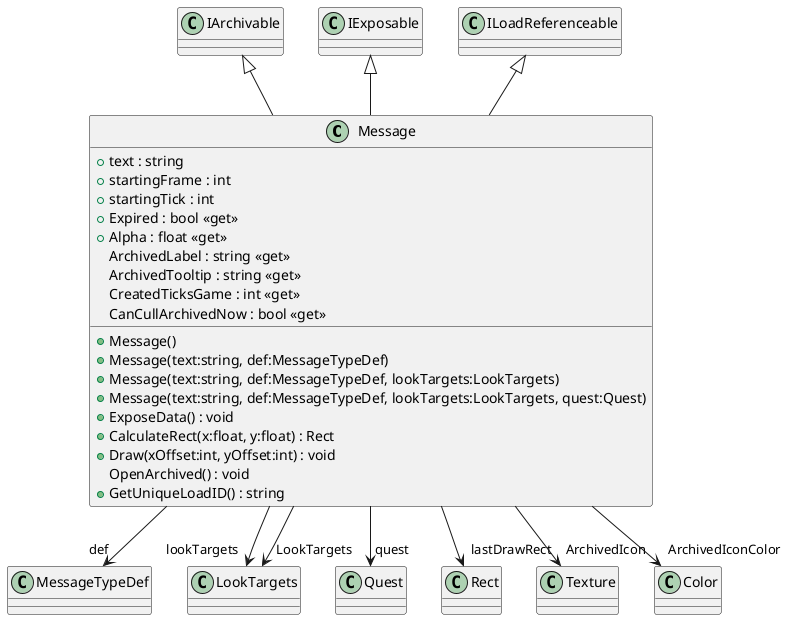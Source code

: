 @startuml
class Message {
    + text : string
    + startingFrame : int
    + startingTick : int
    + Expired : bool <<get>>
    + Alpha : float <<get>>
    ArchivedLabel : string <<get>>
    ArchivedTooltip : string <<get>>
    CreatedTicksGame : int <<get>>
    CanCullArchivedNow : bool <<get>>
    + Message()
    + Message(text:string, def:MessageTypeDef)
    + Message(text:string, def:MessageTypeDef, lookTargets:LookTargets)
    + Message(text:string, def:MessageTypeDef, lookTargets:LookTargets, quest:Quest)
    + ExposeData() : void
    + CalculateRect(x:float, y:float) : Rect
    + Draw(xOffset:int, yOffset:int) : void
    OpenArchived() : void
    + GetUniqueLoadID() : string
}
IArchivable <|-- Message
IExposable <|-- Message
ILoadReferenceable <|-- Message
Message --> "def" MessageTypeDef
Message --> "lookTargets" LookTargets
Message --> "quest" Quest
Message --> "lastDrawRect" Rect
Message --> "ArchivedIcon" Texture
Message --> "ArchivedIconColor" Color
Message --> "LookTargets" LookTargets
@enduml
